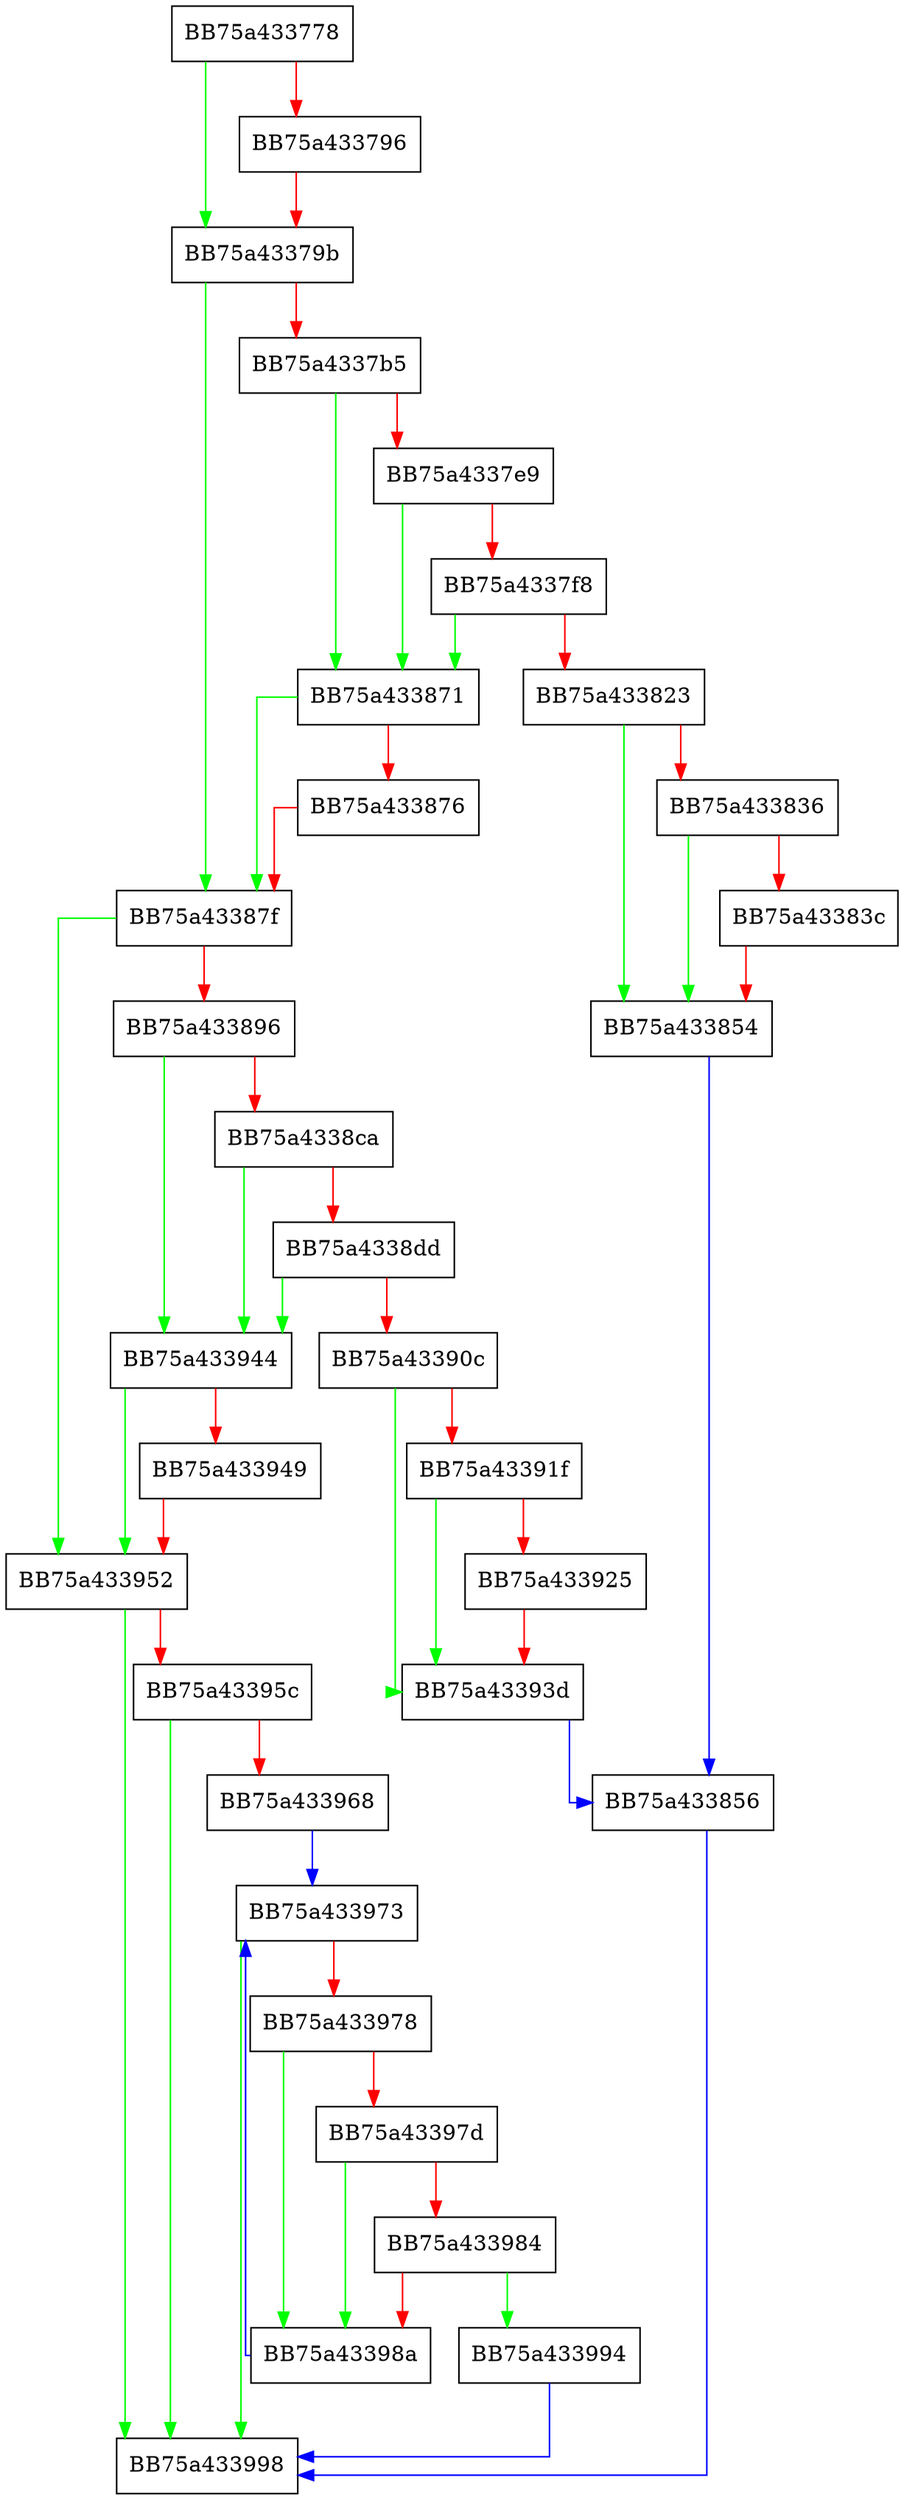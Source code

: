digraph AddGlobalProfileVariables {
  node [shape="box"];
  graph [splines=ortho];
  BB75a433778 -> BB75a43379b [color="green"];
  BB75a433778 -> BB75a433796 [color="red"];
  BB75a433796 -> BB75a43379b [color="red"];
  BB75a43379b -> BB75a43387f [color="green"];
  BB75a43379b -> BB75a4337b5 [color="red"];
  BB75a4337b5 -> BB75a433871 [color="green"];
  BB75a4337b5 -> BB75a4337e9 [color="red"];
  BB75a4337e9 -> BB75a433871 [color="green"];
  BB75a4337e9 -> BB75a4337f8 [color="red"];
  BB75a4337f8 -> BB75a433871 [color="green"];
  BB75a4337f8 -> BB75a433823 [color="red"];
  BB75a433823 -> BB75a433854 [color="green"];
  BB75a433823 -> BB75a433836 [color="red"];
  BB75a433836 -> BB75a433854 [color="green"];
  BB75a433836 -> BB75a43383c [color="red"];
  BB75a43383c -> BB75a433854 [color="red"];
  BB75a433854 -> BB75a433856 [color="blue"];
  BB75a433856 -> BB75a433998 [color="blue"];
  BB75a433871 -> BB75a43387f [color="green"];
  BB75a433871 -> BB75a433876 [color="red"];
  BB75a433876 -> BB75a43387f [color="red"];
  BB75a43387f -> BB75a433952 [color="green"];
  BB75a43387f -> BB75a433896 [color="red"];
  BB75a433896 -> BB75a433944 [color="green"];
  BB75a433896 -> BB75a4338ca [color="red"];
  BB75a4338ca -> BB75a433944 [color="green"];
  BB75a4338ca -> BB75a4338dd [color="red"];
  BB75a4338dd -> BB75a433944 [color="green"];
  BB75a4338dd -> BB75a43390c [color="red"];
  BB75a43390c -> BB75a43393d [color="green"];
  BB75a43390c -> BB75a43391f [color="red"];
  BB75a43391f -> BB75a43393d [color="green"];
  BB75a43391f -> BB75a433925 [color="red"];
  BB75a433925 -> BB75a43393d [color="red"];
  BB75a43393d -> BB75a433856 [color="blue"];
  BB75a433944 -> BB75a433952 [color="green"];
  BB75a433944 -> BB75a433949 [color="red"];
  BB75a433949 -> BB75a433952 [color="red"];
  BB75a433952 -> BB75a433998 [color="green"];
  BB75a433952 -> BB75a43395c [color="red"];
  BB75a43395c -> BB75a433998 [color="green"];
  BB75a43395c -> BB75a433968 [color="red"];
  BB75a433968 -> BB75a433973 [color="blue"];
  BB75a433973 -> BB75a433998 [color="green"];
  BB75a433973 -> BB75a433978 [color="red"];
  BB75a433978 -> BB75a43398a [color="green"];
  BB75a433978 -> BB75a43397d [color="red"];
  BB75a43397d -> BB75a43398a [color="green"];
  BB75a43397d -> BB75a433984 [color="red"];
  BB75a433984 -> BB75a433994 [color="green"];
  BB75a433984 -> BB75a43398a [color="red"];
  BB75a43398a -> BB75a433973 [color="blue"];
  BB75a433994 -> BB75a433998 [color="blue"];
}